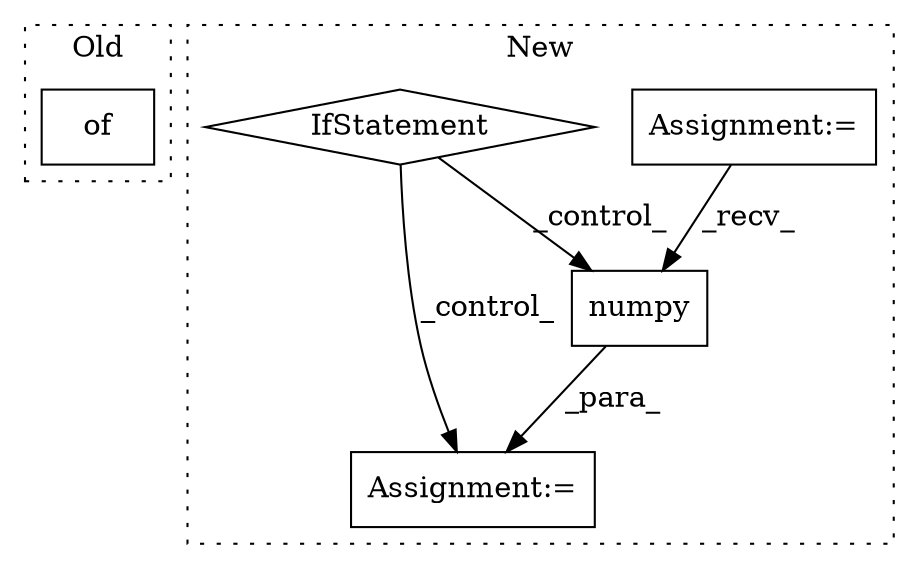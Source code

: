 digraph G {
subgraph cluster0 {
1 [label="of" a="32" s="10932" l="4" shape="box"];
label = "Old";
style="dotted";
}
subgraph cluster1 {
2 [label="numpy" a="32" s="10522" l="7" shape="box"];
3 [label="Assignment:=" a="7" s="10379" l="22" shape="box"];
4 [label="IfStatement" a="25" s="10468,10502" l="4,2" shape="diamond"];
5 [label="Assignment:=" a="7" s="10516" l="1" shape="box"];
label = "New";
style="dotted";
}
2 -> 5 [label="_para_"];
3 -> 2 [label="_recv_"];
4 -> 2 [label="_control_"];
4 -> 5 [label="_control_"];
}